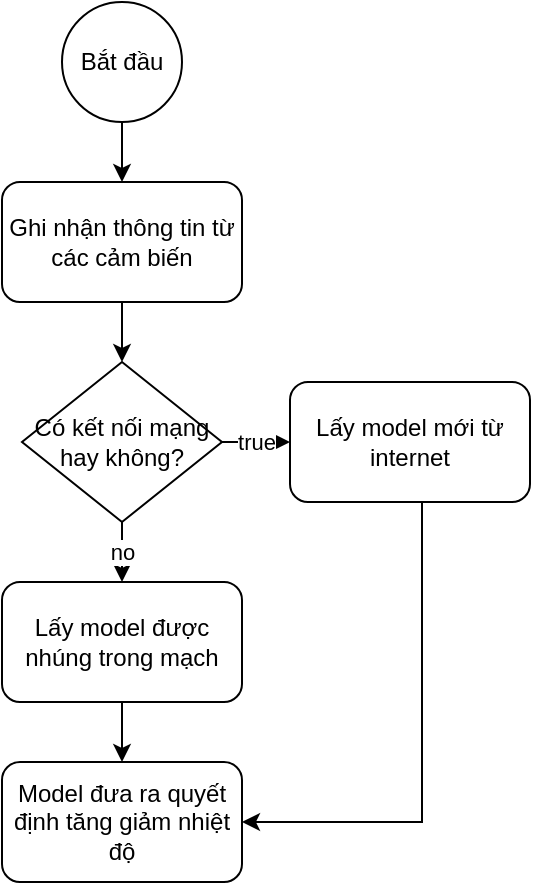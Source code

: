 <mxfile version="21.1.4" type="github">
  <diagram name="Trang-1" id="ZbRz-hckCCUjyN23ai8m">
    <mxGraphModel dx="1114" dy="584" grid="1" gridSize="10" guides="1" tooltips="1" connect="1" arrows="1" fold="1" page="1" pageScale="1" pageWidth="827" pageHeight="1169" math="0" shadow="0">
      <root>
        <mxCell id="0" />
        <mxCell id="1" parent="0" />
        <mxCell id="nA8IXqnX41yCRNvTGrDV-3" style="edgeStyle=orthogonalEdgeStyle;rounded=0;orthogonalLoop=1;jettySize=auto;html=1;entryX=0.5;entryY=0;entryDx=0;entryDy=0;" parent="1" source="nA8IXqnX41yCRNvTGrDV-1" target="nA8IXqnX41yCRNvTGrDV-2" edge="1">
          <mxGeometry relative="1" as="geometry" />
        </mxCell>
        <mxCell id="nA8IXqnX41yCRNvTGrDV-1" value="Bắt đầu" style="ellipse;whiteSpace=wrap;html=1;" parent="1" vertex="1">
          <mxGeometry x="300" y="50" width="60" height="60" as="geometry" />
        </mxCell>
        <mxCell id="nA8IXqnX41yCRNvTGrDV-5" style="edgeStyle=orthogonalEdgeStyle;rounded=0;orthogonalLoop=1;jettySize=auto;html=1;entryX=0.5;entryY=0;entryDx=0;entryDy=0;" parent="1" source="nA8IXqnX41yCRNvTGrDV-2" target="nA8IXqnX41yCRNvTGrDV-4" edge="1">
          <mxGeometry relative="1" as="geometry" />
        </mxCell>
        <mxCell id="nA8IXqnX41yCRNvTGrDV-2" value="Ghi nhận thông tin từ các cảm biến" style="rounded=1;whiteSpace=wrap;html=1;" parent="1" vertex="1">
          <mxGeometry x="270" y="140" width="120" height="60" as="geometry" />
        </mxCell>
        <mxCell id="nA8IXqnX41yCRNvTGrDV-8" value="true" style="edgeStyle=orthogonalEdgeStyle;rounded=0;orthogonalLoop=1;jettySize=auto;html=1;entryX=0;entryY=0.5;entryDx=0;entryDy=0;" parent="1" source="nA8IXqnX41yCRNvTGrDV-4" target="nA8IXqnX41yCRNvTGrDV-6" edge="1">
          <mxGeometry relative="1" as="geometry" />
        </mxCell>
        <mxCell id="nA8IXqnX41yCRNvTGrDV-9" value="no" style="edgeStyle=orthogonalEdgeStyle;rounded=0;orthogonalLoop=1;jettySize=auto;html=1;entryX=0.5;entryY=0;entryDx=0;entryDy=0;" parent="1" source="nA8IXqnX41yCRNvTGrDV-4" target="nA8IXqnX41yCRNvTGrDV-7" edge="1">
          <mxGeometry relative="1" as="geometry" />
        </mxCell>
        <mxCell id="nA8IXqnX41yCRNvTGrDV-4" value="Có kết nối mạng hay không?" style="rhombus;whiteSpace=wrap;html=1;" parent="1" vertex="1">
          <mxGeometry x="280" y="230" width="100" height="80" as="geometry" />
        </mxCell>
        <mxCell id="nX6aUdpyZatrIhJqnD4u-4" style="edgeStyle=orthogonalEdgeStyle;rounded=0;orthogonalLoop=1;jettySize=auto;html=1;entryX=1;entryY=0.5;entryDx=0;entryDy=0;" edge="1" parent="1" source="nA8IXqnX41yCRNvTGrDV-6" target="nX6aUdpyZatrIhJqnD4u-2">
          <mxGeometry relative="1" as="geometry">
            <Array as="points">
              <mxPoint x="480" y="460" />
            </Array>
          </mxGeometry>
        </mxCell>
        <mxCell id="nA8IXqnX41yCRNvTGrDV-6" value="Lấy model mới từ internet" style="rounded=1;whiteSpace=wrap;html=1;" parent="1" vertex="1">
          <mxGeometry x="414" y="240" width="120" height="60" as="geometry" />
        </mxCell>
        <mxCell id="nX6aUdpyZatrIhJqnD4u-1" style="edgeStyle=orthogonalEdgeStyle;rounded=0;orthogonalLoop=1;jettySize=auto;html=1;entryX=0.5;entryY=0;entryDx=0;entryDy=0;" edge="1" parent="1" source="nA8IXqnX41yCRNvTGrDV-7" target="nX6aUdpyZatrIhJqnD4u-2">
          <mxGeometry relative="1" as="geometry">
            <mxPoint x="330" y="450" as="targetPoint" />
          </mxGeometry>
        </mxCell>
        <mxCell id="nA8IXqnX41yCRNvTGrDV-7" value="Lấy model được nhúng trong mạch" style="rounded=1;whiteSpace=wrap;html=1;" parent="1" vertex="1">
          <mxGeometry x="270" y="340" width="120" height="60" as="geometry" />
        </mxCell>
        <mxCell id="nX6aUdpyZatrIhJqnD4u-2" value="Model đưa ra quyết định tăng giảm nhiệt độ" style="rounded=1;whiteSpace=wrap;html=1;" vertex="1" parent="1">
          <mxGeometry x="270" y="430" width="120" height="60" as="geometry" />
        </mxCell>
      </root>
    </mxGraphModel>
  </diagram>
</mxfile>
